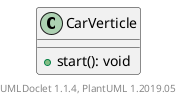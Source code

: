 @startuml

    class CarVerticle [[CarVerticle.html]] {
        +start(): void
    }


    center footer UMLDoclet 1.1.4, PlantUML 1.2019.05
@enduml
